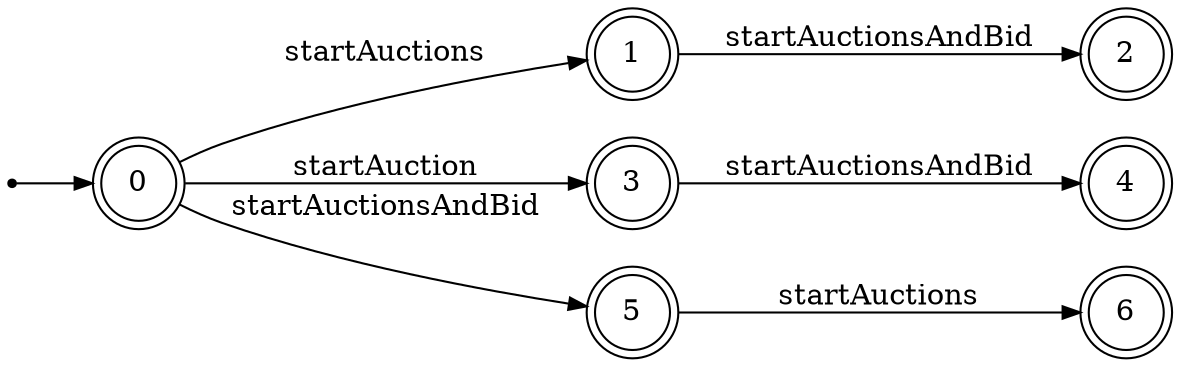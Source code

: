 digraph {
	ranksep=0.5 size="8, 8"
	rankdir=LR
	Initial [label="" fontsize=14.0 shape=point]
	0 [fontsize=14.0 shape=doublecircle]
	1 [fontsize=14.0 shape=doublecircle]
	2 [fontsize=14.0 shape=doublecircle]
	3 [fontsize=14.0 shape=doublecircle]
	4 [fontsize=14.0 shape=doublecircle]
	5 [fontsize=14.0 shape=doublecircle]
	6 [fontsize=14.0 shape=doublecircle]
	Initial -> 0 [arrowsize=0.85]
	0 -> 5 [label=" startAuctionsAndBid " arrowsize=0.85 fontsize=14.0]
	0 -> 3 [label=" startAuction " arrowsize=0.85 fontsize=14.0]
	0 -> 1 [label=" startAuctions " arrowsize=0.85 fontsize=14.0]
	1 -> 2 [label=" startAuctionsAndBid " arrowsize=0.85 fontsize=14.0]
	3 -> 4 [label=" startAuctionsAndBid " arrowsize=0.85 fontsize=14.0]
	5 -> 6 [label=" startAuctions " arrowsize=0.85 fontsize=14.0]
}
